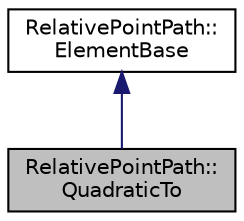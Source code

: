 digraph "RelativePointPath::QuadraticTo"
{
  bgcolor="transparent";
  edge [fontname="Helvetica",fontsize="10",labelfontname="Helvetica",labelfontsize="10"];
  node [fontname="Helvetica",fontsize="10",shape=record];
  Node0 [label="RelativePointPath::\lQuadraticTo",height=0.2,width=0.4,color="black", fillcolor="grey75", style="filled", fontcolor="black"];
  Node1 -> Node0 [dir="back",color="midnightblue",fontsize="10",style="solid",fontname="Helvetica"];
  Node1 [label="RelativePointPath::\lElementBase",height=0.2,width=0.4,color="black",URL="$classRelativePointPath_1_1ElementBase.html",tooltip="Base class for the elements that make up a RelativePointPath. "];
}
